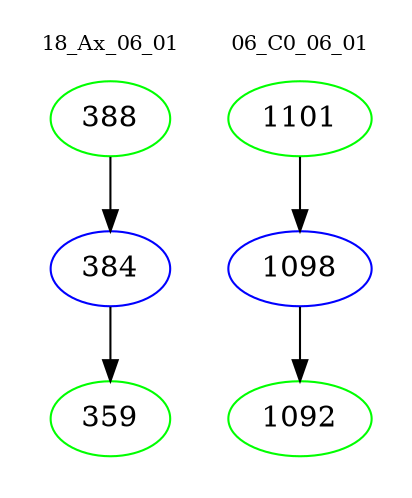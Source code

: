 digraph{
subgraph cluster_0 {
color = white
label = "18_Ax_06_01";
fontsize=10;
T0_388 [label="388", color="green"]
T0_388 -> T0_384 [color="black"]
T0_384 [label="384", color="blue"]
T0_384 -> T0_359 [color="black"]
T0_359 [label="359", color="green"]
}
subgraph cluster_1 {
color = white
label = "06_C0_06_01";
fontsize=10;
T1_1101 [label="1101", color="green"]
T1_1101 -> T1_1098 [color="black"]
T1_1098 [label="1098", color="blue"]
T1_1098 -> T1_1092 [color="black"]
T1_1092 [label="1092", color="green"]
}
}
